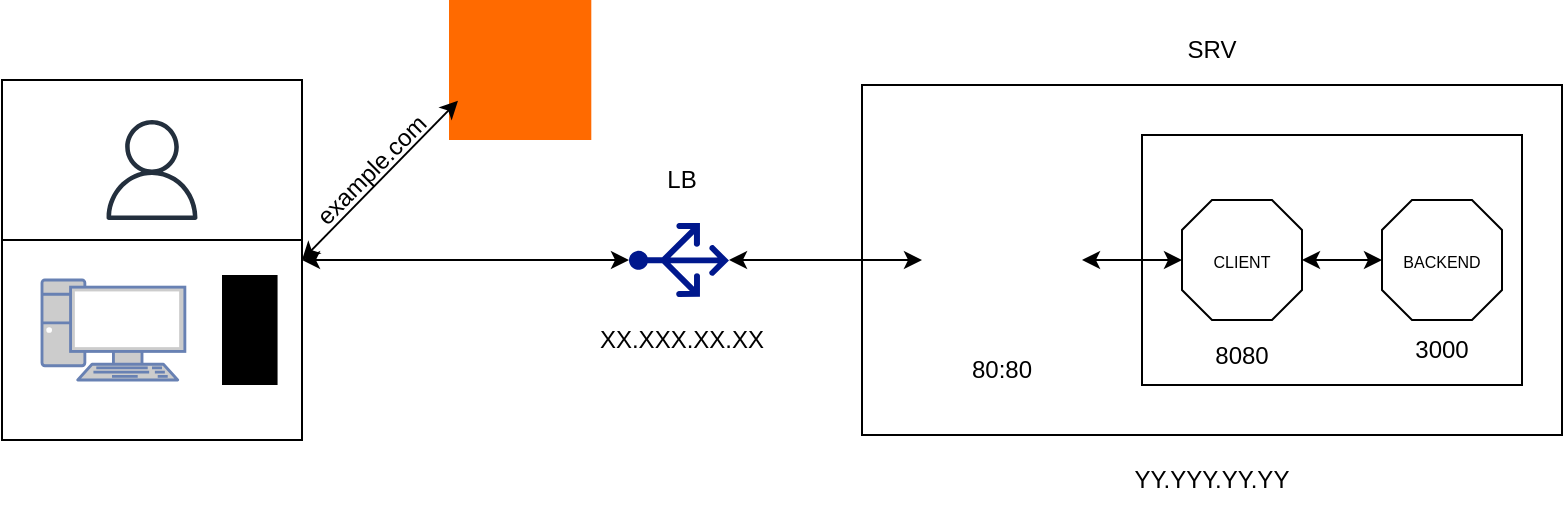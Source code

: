 <mxfile version="26.0.15">
  <diagram name="Page-1" id="cU3oyq0o71LkBGWJJGAr">
    <mxGraphModel dx="875" dy="497" grid="1" gridSize="10" guides="1" tooltips="1" connect="1" arrows="1" fold="1" page="1" pageScale="1" pageWidth="850" pageHeight="1100" math="0" shadow="0">
      <root>
        <mxCell id="0" />
        <mxCell id="1" parent="0" />
        <mxCell id="6PADbZox7RcbuZ7REQ1S-1" value="" style="swimlane;whiteSpace=wrap;html=1;startSize=80;" vertex="1" parent="1">
          <mxGeometry x="30" y="150" width="150" height="180" as="geometry" />
        </mxCell>
        <mxCell id="6PADbZox7RcbuZ7REQ1S-2" value="" style="sketch=0;outlineConnect=0;fontColor=#232F3E;gradientColor=none;fillColor=#232F3D;strokeColor=none;dashed=0;verticalLabelPosition=bottom;verticalAlign=top;align=center;html=1;fontSize=12;fontStyle=0;aspect=fixed;pointerEvents=1;shape=mxgraph.aws4.user;" vertex="1" parent="6PADbZox7RcbuZ7REQ1S-1">
          <mxGeometry x="50" y="20" width="50" height="50" as="geometry" />
        </mxCell>
        <mxCell id="6PADbZox7RcbuZ7REQ1S-3" value="" style="fontColor=#0066CC;verticalAlign=top;verticalLabelPosition=bottom;labelPosition=center;align=center;html=1;outlineConnect=0;fillColor=#CCCCCC;strokeColor=#6881B3;gradientColor=none;gradientDirection=north;strokeWidth=2;shape=mxgraph.networks.pc;" vertex="1" parent="6PADbZox7RcbuZ7REQ1S-1">
          <mxGeometry x="20" y="100" width="71.43" height="50" as="geometry" />
        </mxCell>
        <mxCell id="6PADbZox7RcbuZ7REQ1S-5" value="" style="sketch=0;verticalLabelPosition=bottom;sketch=0;aspect=fixed;html=1;verticalAlign=top;strokeColor=none;fillColor=#000000;align=center;outlineConnect=0;pointerEvents=1;shape=mxgraph.citrix2.mobile;" vertex="1" parent="6PADbZox7RcbuZ7REQ1S-1">
          <mxGeometry x="110" y="97.5" width="27.78" height="55" as="geometry" />
        </mxCell>
        <mxCell id="6PADbZox7RcbuZ7REQ1S-6" value="" style="sketch=0;aspect=fixed;pointerEvents=1;shadow=0;dashed=0;html=1;strokeColor=none;labelPosition=center;verticalLabelPosition=bottom;verticalAlign=top;align=center;fillColor=#00188D;shape=mxgraph.azure.load_balancer_generic;rotation=-90;" vertex="1" parent="1">
          <mxGeometry x="350" y="215" width="37" height="50" as="geometry" />
        </mxCell>
        <mxCell id="6PADbZox7RcbuZ7REQ1S-8" value="XX.XXX.XX.XX" style="text;html=1;align=center;verticalAlign=middle;whiteSpace=wrap;rounded=0;" vertex="1" parent="1">
          <mxGeometry x="325" y="265" width="90" height="30" as="geometry" />
        </mxCell>
        <mxCell id="6PADbZox7RcbuZ7REQ1S-9" value="" style="points=[];aspect=fixed;html=1;align=center;shadow=0;dashed=0;fillColor=#FF6A00;strokeColor=none;shape=mxgraph.alibaba_cloud.dns_domain_name_system;" vertex="1" parent="1">
          <mxGeometry x="253.5" y="110" width="71.15" height="70" as="geometry" />
        </mxCell>
        <mxCell id="6PADbZox7RcbuZ7REQ1S-12" value="" style="endArrow=classic;startArrow=classic;html=1;rounded=0;exitX=1;exitY=0.5;exitDx=0;exitDy=0;entryX=0.063;entryY=0.72;entryDx=0;entryDy=0;entryPerimeter=0;" edge="1" parent="1" source="6PADbZox7RcbuZ7REQ1S-1" target="6PADbZox7RcbuZ7REQ1S-9">
          <mxGeometry width="50" height="50" relative="1" as="geometry">
            <mxPoint x="400" y="330" as="sourcePoint" />
            <mxPoint x="450" y="280" as="targetPoint" />
          </mxGeometry>
        </mxCell>
        <mxCell id="6PADbZox7RcbuZ7REQ1S-13" value="" style="endArrow=classic;startArrow=classic;html=1;rounded=0;exitX=1;exitY=0.5;exitDx=0;exitDy=0;entryX=0.5;entryY=0;entryDx=0;entryDy=0;entryPerimeter=0;" edge="1" parent="1" source="6PADbZox7RcbuZ7REQ1S-1" target="6PADbZox7RcbuZ7REQ1S-6">
          <mxGeometry width="50" height="50" relative="1" as="geometry">
            <mxPoint x="190" y="250" as="sourcePoint" />
            <mxPoint x="270" y="180" as="targetPoint" />
          </mxGeometry>
        </mxCell>
        <mxCell id="6PADbZox7RcbuZ7REQ1S-14" value="example.com" style="text;html=1;align=center;verticalAlign=middle;whiteSpace=wrap;rounded=0;rotation=-45;" vertex="1" parent="1">
          <mxGeometry x="170" y="180" width="90" height="30" as="geometry" />
        </mxCell>
        <mxCell id="6PADbZox7RcbuZ7REQ1S-16" value="" style="verticalLabelPosition=bottom;verticalAlign=top;html=1;shape=mxgraph.basic.rect;fillColor2=none;strokeWidth=1;size=20;indent=5;" vertex="1" parent="1">
          <mxGeometry x="460" y="152.5" width="350" height="175" as="geometry" />
        </mxCell>
        <mxCell id="6PADbZox7RcbuZ7REQ1S-17" value="YY.YYY.YY.YY" style="text;html=1;align=center;verticalAlign=middle;whiteSpace=wrap;rounded=0;" vertex="1" parent="1">
          <mxGeometry x="590" y="335" width="90" height="30" as="geometry" />
        </mxCell>
        <mxCell id="6PADbZox7RcbuZ7REQ1S-20" value="LB" style="text;html=1;align=center;verticalAlign=middle;whiteSpace=wrap;rounded=0;" vertex="1" parent="1">
          <mxGeometry x="350" y="185" width="40" height="30" as="geometry" />
        </mxCell>
        <mxCell id="6PADbZox7RcbuZ7REQ1S-21" value="SRV" style="text;html=1;align=center;verticalAlign=middle;whiteSpace=wrap;rounded=0;" vertex="1" parent="1">
          <mxGeometry x="615" y="120" width="40" height="30" as="geometry" />
        </mxCell>
        <mxCell id="6PADbZox7RcbuZ7REQ1S-22" value="" style="shape=image;verticalLabelPosition=bottom;labelBackgroundColor=default;verticalAlign=top;aspect=fixed;imageAspect=0;image=https://www.svgrepo.com/show/373924/nginx.svg;" vertex="1" parent="1">
          <mxGeometry x="490" y="200" width="80" height="80" as="geometry" />
        </mxCell>
        <mxCell id="6PADbZox7RcbuZ7REQ1S-19" value="" style="edgeStyle=orthogonalEdgeStyle;rounded=0;orthogonalLoop=1;jettySize=auto;html=1;startArrow=classic;startFill=1;entryX=0;entryY=0.5;entryDx=0;entryDy=0;" edge="1" parent="1" source="6PADbZox7RcbuZ7REQ1S-6" target="6PADbZox7RcbuZ7REQ1S-22">
          <mxGeometry relative="1" as="geometry" />
        </mxCell>
        <mxCell id="6PADbZox7RcbuZ7REQ1S-23" value="80:80" style="text;html=1;align=center;verticalAlign=middle;whiteSpace=wrap;rounded=0;" vertex="1" parent="1">
          <mxGeometry x="510" y="280" width="40" height="30" as="geometry" />
        </mxCell>
        <mxCell id="6PADbZox7RcbuZ7REQ1S-25" value="" style="verticalLabelPosition=bottom;verticalAlign=top;html=1;shape=mxgraph.basic.rect;fillColor2=none;strokeWidth=1;size=20;indent=5;" vertex="1" parent="1">
          <mxGeometry x="600" y="177.5" width="190" height="125" as="geometry" />
        </mxCell>
        <mxCell id="6PADbZox7RcbuZ7REQ1S-29" value="" style="edgeStyle=orthogonalEdgeStyle;rounded=0;orthogonalLoop=1;jettySize=auto;html=1;startArrow=classic;startFill=1;" edge="1" parent="1" source="6PADbZox7RcbuZ7REQ1S-28" target="6PADbZox7RcbuZ7REQ1S-22">
          <mxGeometry relative="1" as="geometry" />
        </mxCell>
        <mxCell id="6PADbZox7RcbuZ7REQ1S-34" value="" style="edgeStyle=orthogonalEdgeStyle;rounded=0;orthogonalLoop=1;jettySize=auto;html=1;startArrow=classic;startFill=1;" edge="1" parent="1" source="6PADbZox7RcbuZ7REQ1S-28">
          <mxGeometry relative="1" as="geometry">
            <mxPoint x="720" y="240" as="targetPoint" />
          </mxGeometry>
        </mxCell>
        <mxCell id="6PADbZox7RcbuZ7REQ1S-28" value="" style="verticalLabelPosition=bottom;verticalAlign=top;html=1;shape=mxgraph.basic.polygon;polyCoords=[[0.25,0],[0.75,0],[1,0.25],[1,0.75],[0.75,1],[0.25,1],[0,0.75],[0,0.25]];polyline=0;" vertex="1" parent="1">
          <mxGeometry x="620" y="210" width="60" height="60" as="geometry" />
        </mxCell>
        <mxCell id="6PADbZox7RcbuZ7REQ1S-30" value="&lt;font style=&quot;font-size: 8px;&quot;&gt;CLIENT&lt;/font&gt;" style="text;html=1;align=center;verticalAlign=middle;whiteSpace=wrap;rounded=0;" vertex="1" parent="1">
          <mxGeometry x="630" y="225" width="40" height="30" as="geometry" />
        </mxCell>
        <mxCell id="6PADbZox7RcbuZ7REQ1S-31" value="" style="verticalLabelPosition=bottom;verticalAlign=top;html=1;shape=mxgraph.basic.polygon;polyCoords=[[0.25,0],[0.75,0],[1,0.25],[1,0.75],[0.75,1],[0.25,1],[0,0.75],[0,0.25]];polyline=0;" vertex="1" parent="1">
          <mxGeometry x="720" y="210" width="60" height="60" as="geometry" />
        </mxCell>
        <mxCell id="6PADbZox7RcbuZ7REQ1S-32" value="&lt;font style=&quot;font-size: 8px;&quot;&gt;BACKEND&lt;/font&gt;" style="text;html=1;align=center;verticalAlign=middle;whiteSpace=wrap;rounded=0;" vertex="1" parent="1">
          <mxGeometry x="730" y="225" width="40" height="30" as="geometry" />
        </mxCell>
        <mxCell id="6PADbZox7RcbuZ7REQ1S-36" value="8080" style="text;html=1;align=center;verticalAlign=middle;whiteSpace=wrap;rounded=0;" vertex="1" parent="1">
          <mxGeometry x="630" y="272.5" width="40" height="30" as="geometry" />
        </mxCell>
        <mxCell id="6PADbZox7RcbuZ7REQ1S-37" value="3000" style="text;html=1;align=center;verticalAlign=middle;whiteSpace=wrap;rounded=0;" vertex="1" parent="1">
          <mxGeometry x="730" y="270" width="40" height="30" as="geometry" />
        </mxCell>
      </root>
    </mxGraphModel>
  </diagram>
</mxfile>
